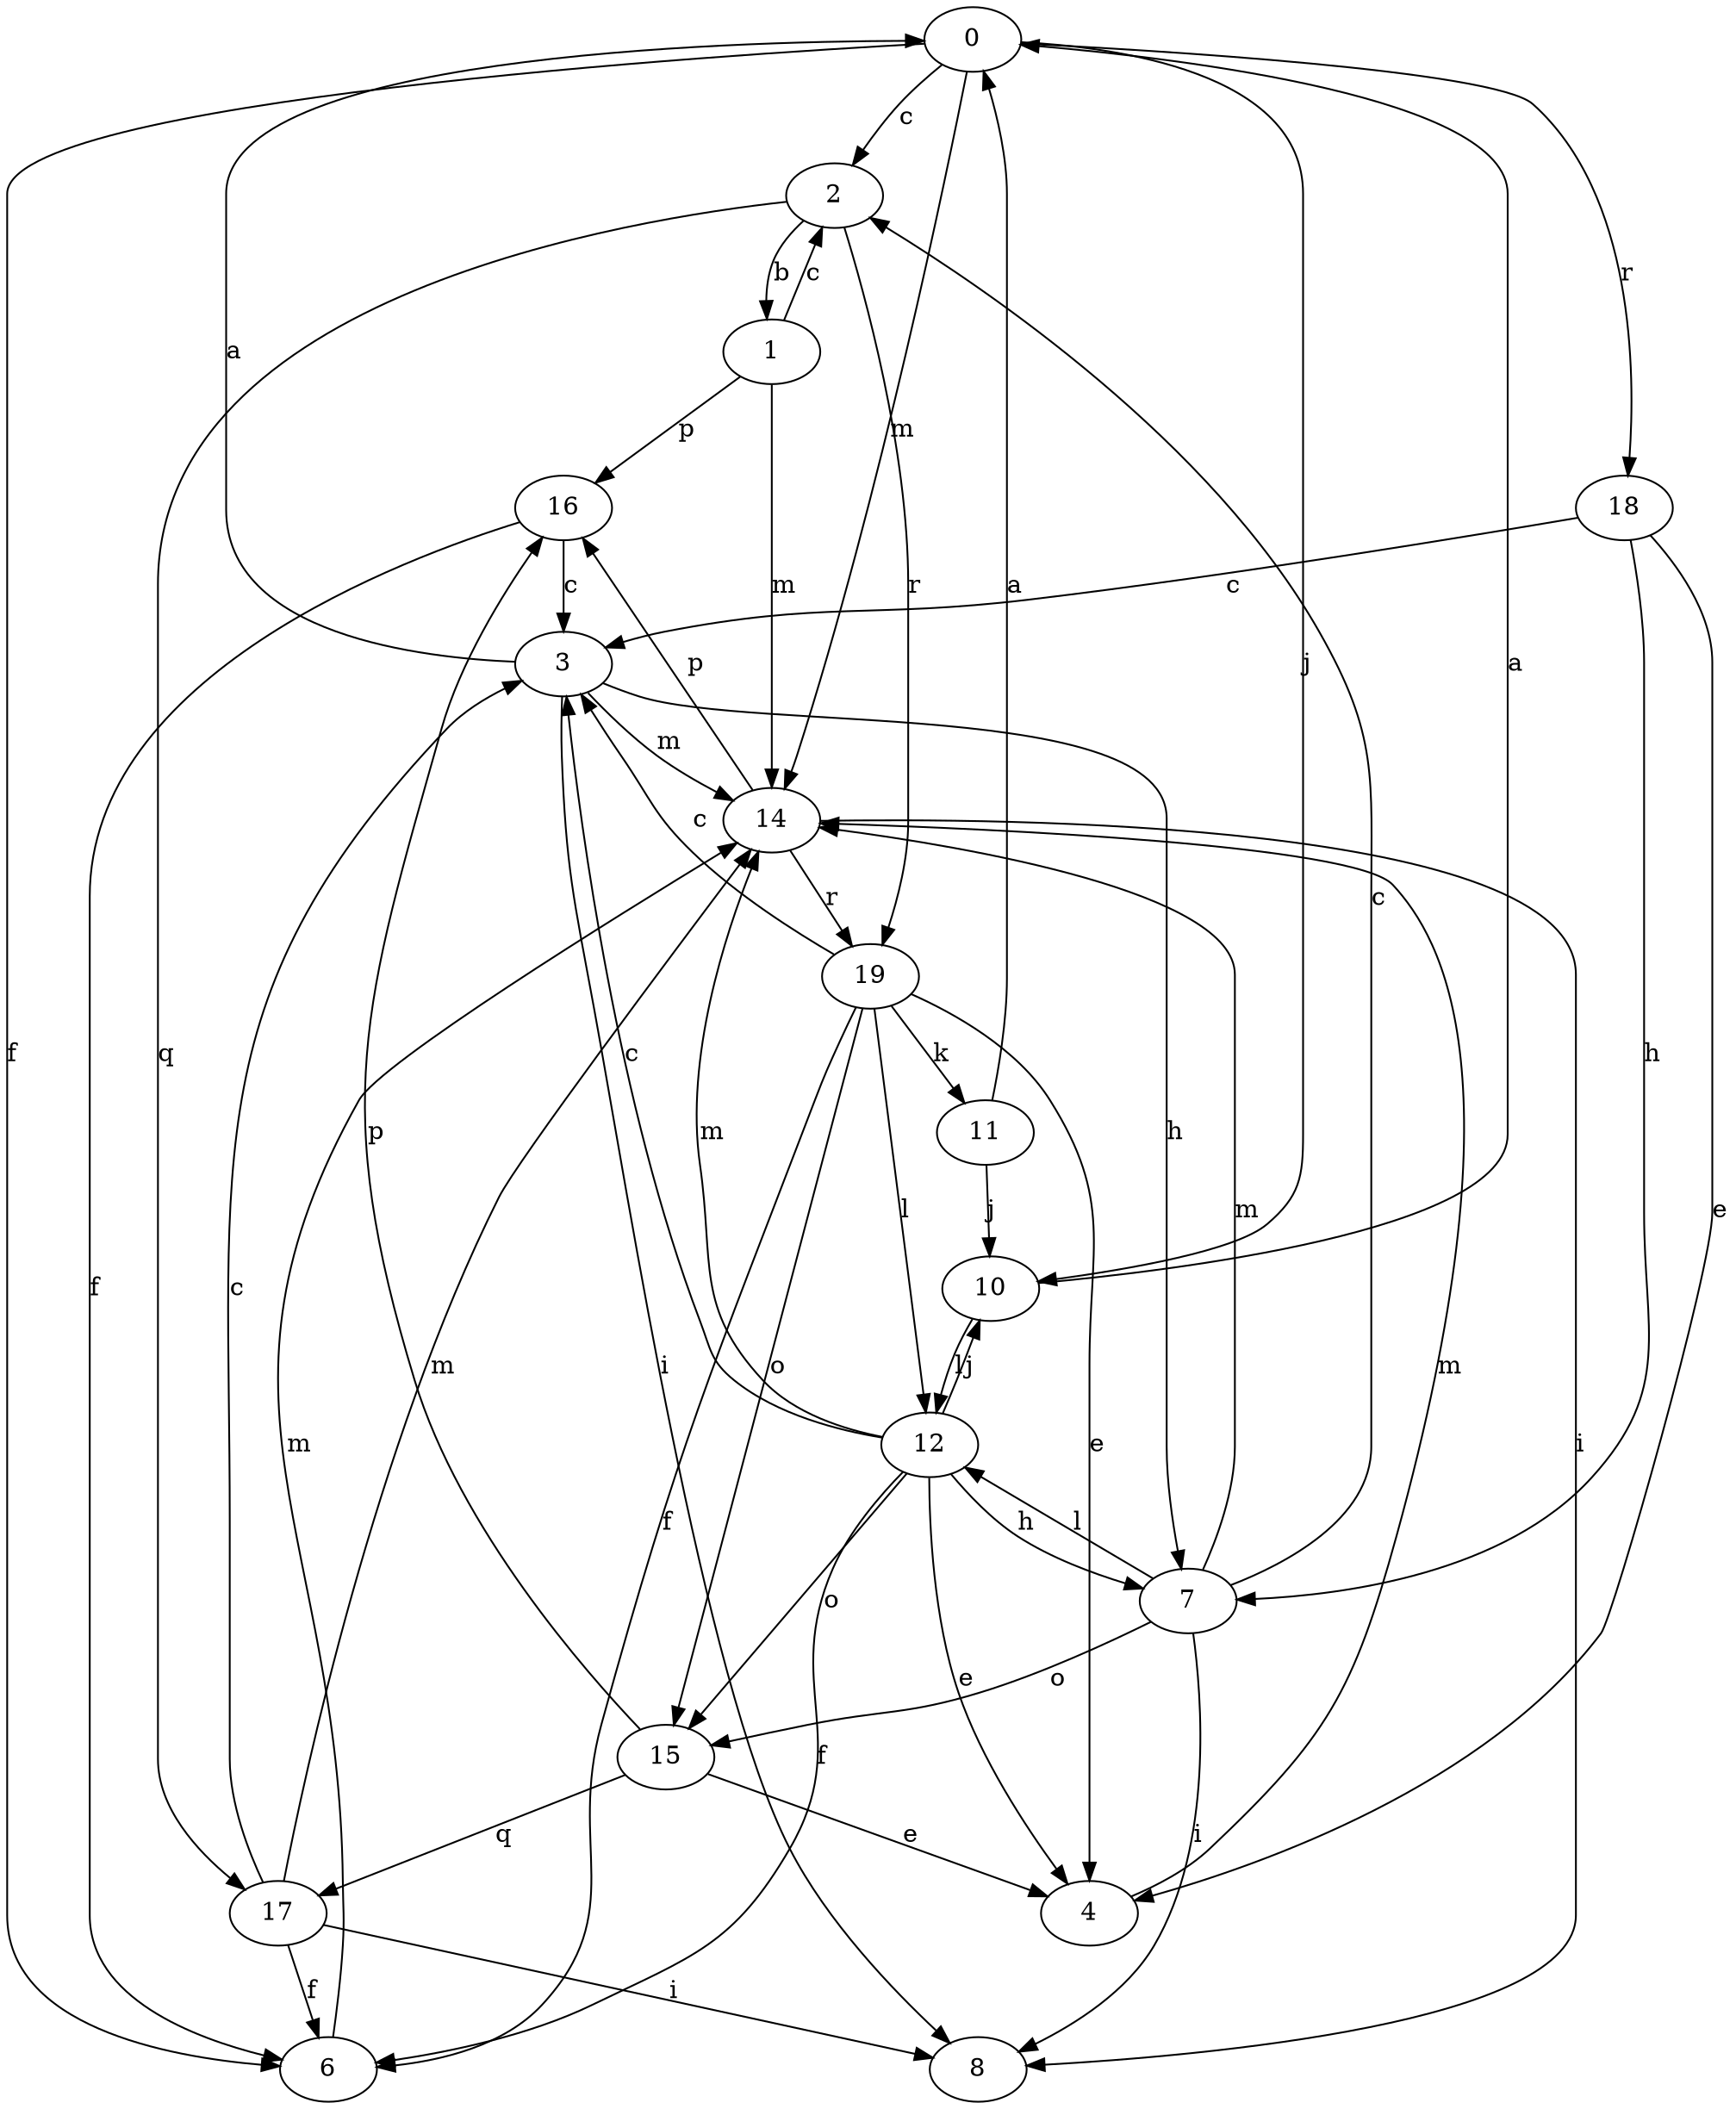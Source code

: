 strict digraph  {
0;
1;
2;
3;
4;
6;
7;
8;
10;
11;
12;
14;
15;
16;
17;
18;
19;
0 -> 2  [label=c];
0 -> 6  [label=f];
0 -> 10  [label=j];
0 -> 14  [label=m];
0 -> 18  [label=r];
1 -> 2  [label=c];
1 -> 14  [label=m];
1 -> 16  [label=p];
2 -> 1  [label=b];
2 -> 17  [label=q];
2 -> 19  [label=r];
3 -> 0  [label=a];
3 -> 7  [label=h];
3 -> 8  [label=i];
3 -> 14  [label=m];
4 -> 14  [label=m];
6 -> 14  [label=m];
7 -> 2  [label=c];
7 -> 8  [label=i];
7 -> 12  [label=l];
7 -> 14  [label=m];
7 -> 15  [label=o];
10 -> 0  [label=a];
10 -> 12  [label=l];
11 -> 0  [label=a];
11 -> 10  [label=j];
12 -> 3  [label=c];
12 -> 4  [label=e];
12 -> 6  [label=f];
12 -> 7  [label=h];
12 -> 10  [label=j];
12 -> 14  [label=m];
12 -> 15  [label=o];
14 -> 8  [label=i];
14 -> 16  [label=p];
14 -> 19  [label=r];
15 -> 4  [label=e];
15 -> 16  [label=p];
15 -> 17  [label=q];
16 -> 3  [label=c];
16 -> 6  [label=f];
17 -> 3  [label=c];
17 -> 6  [label=f];
17 -> 8  [label=i];
17 -> 14  [label=m];
18 -> 3  [label=c];
18 -> 4  [label=e];
18 -> 7  [label=h];
19 -> 3  [label=c];
19 -> 4  [label=e];
19 -> 6  [label=f];
19 -> 11  [label=k];
19 -> 12  [label=l];
19 -> 15  [label=o];
}
